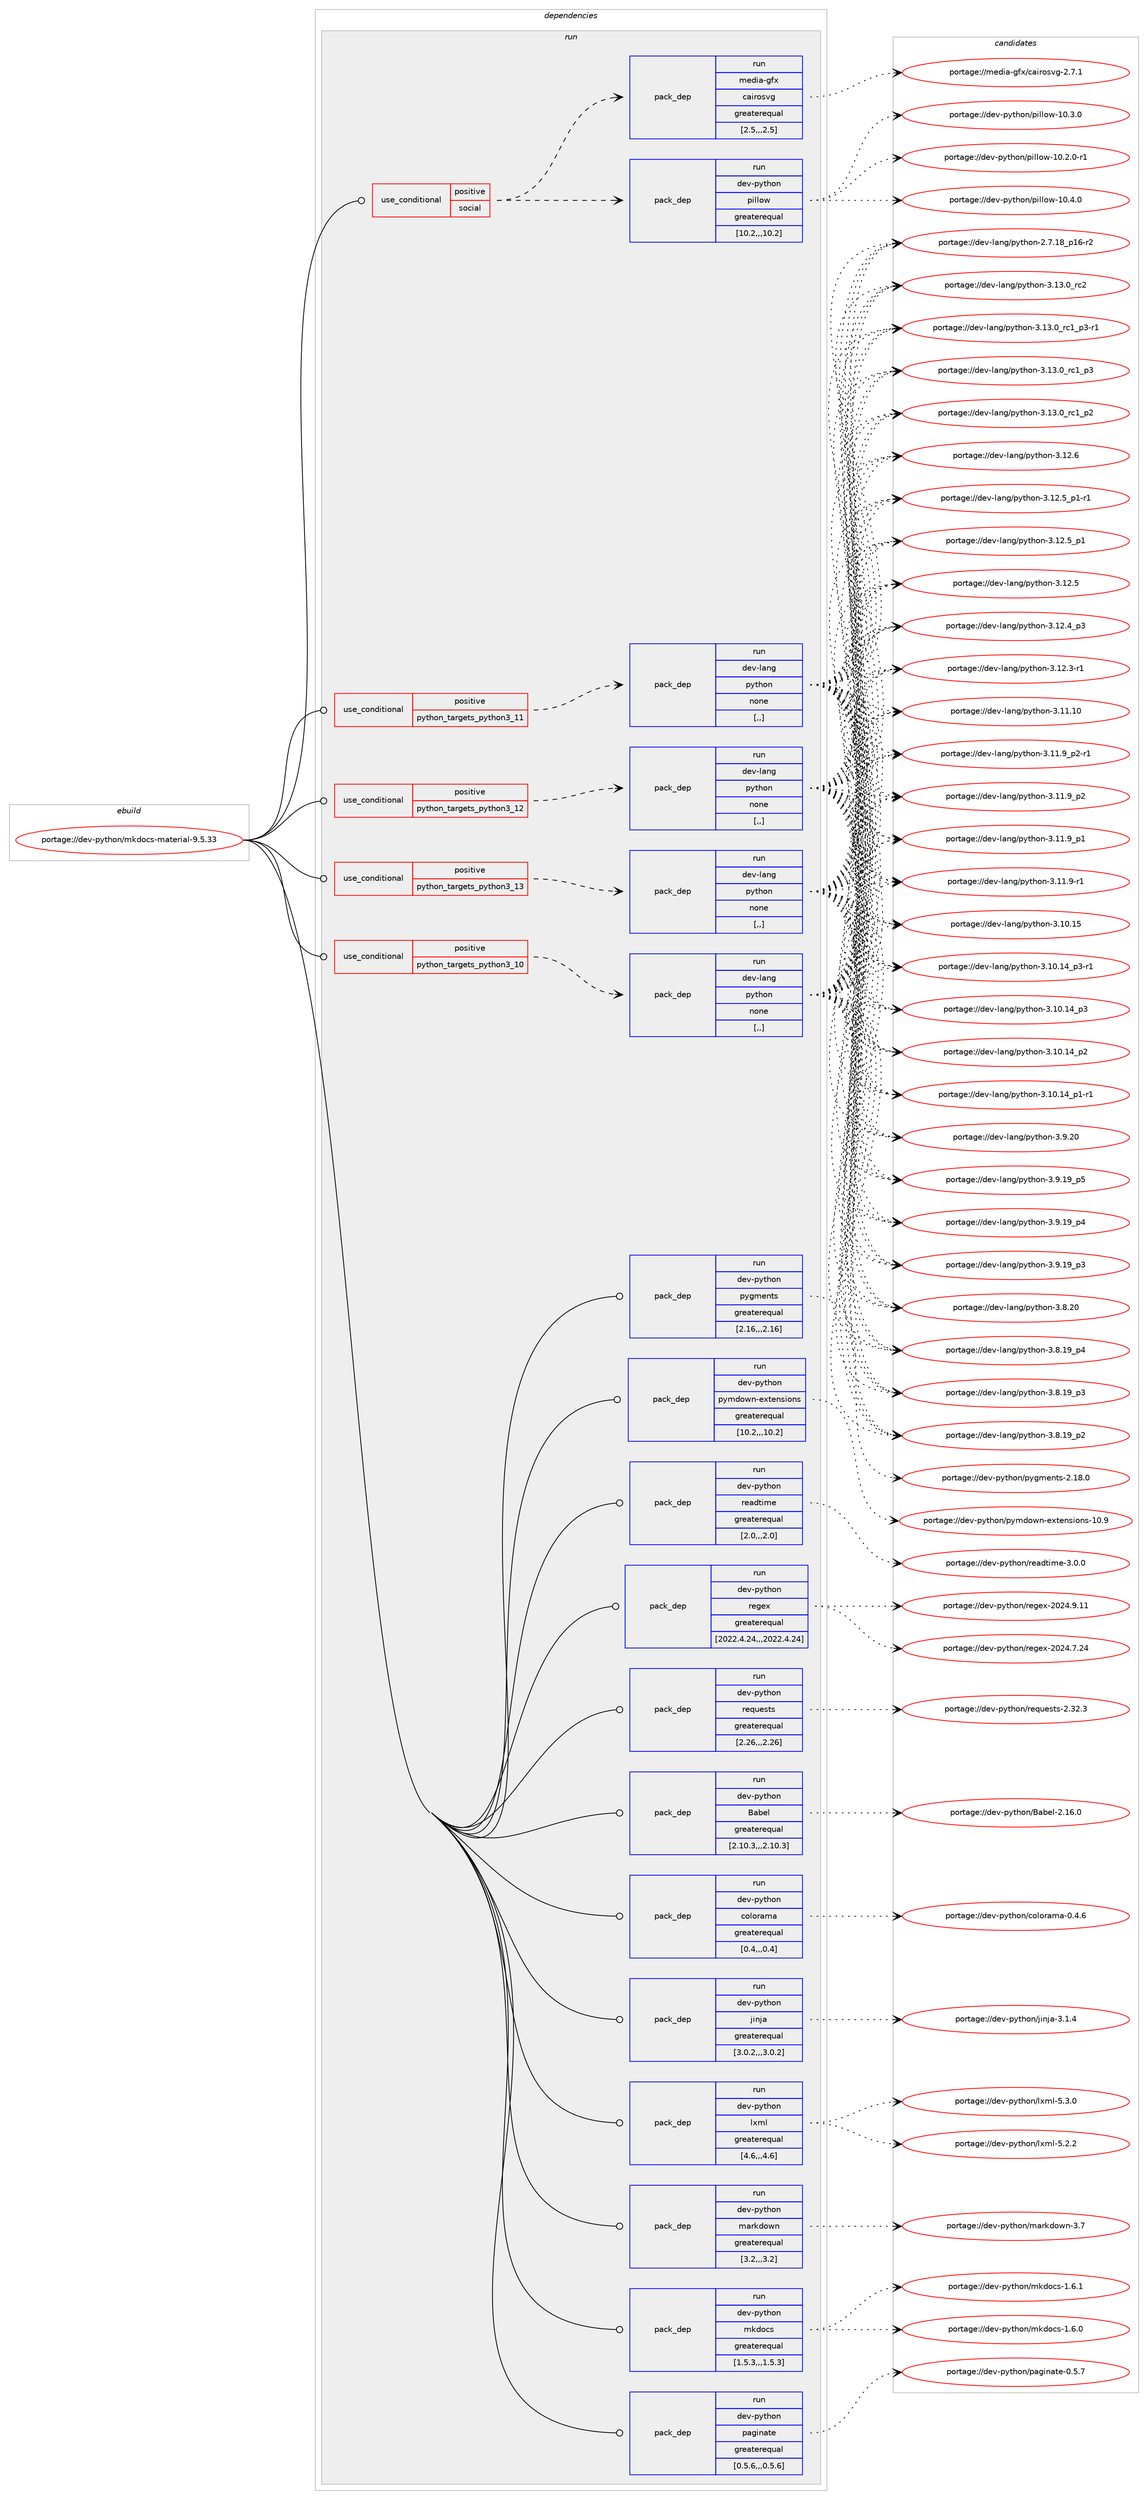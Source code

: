 digraph prolog {

# *************
# Graph options
# *************

newrank=true;
concentrate=true;
compound=true;
graph [rankdir=LR,fontname=Helvetica,fontsize=10,ranksep=1.5];#, ranksep=2.5, nodesep=0.2];
edge  [arrowhead=vee];
node  [fontname=Helvetica,fontsize=10];

# **********
# The ebuild
# **********

subgraph cluster_leftcol {
color=gray;
label=<<i>ebuild</i>>;
id [label="portage://dev-python/mkdocs-material-9.5.33", color=red, width=4, href="../dev-python/mkdocs-material-9.5.33.svg"];
}

# ****************
# The dependencies
# ****************

subgraph cluster_midcol {
color=gray;
label=<<i>dependencies</i>>;
subgraph cluster_compile {
fillcolor="#eeeeee";
style=filled;
label=<<i>compile</i>>;
}
subgraph cluster_compileandrun {
fillcolor="#eeeeee";
style=filled;
label=<<i>compile and run</i>>;
}
subgraph cluster_run {
fillcolor="#eeeeee";
style=filled;
label=<<i>run</i>>;
subgraph cond165281 {
dependency646010 [label=<<TABLE BORDER="0" CELLBORDER="1" CELLSPACING="0" CELLPADDING="4"><TR><TD ROWSPAN="3" CELLPADDING="10">use_conditional</TD></TR><TR><TD>positive</TD></TR><TR><TD>python_targets_python3_10</TD></TR></TABLE>>, shape=none, color=red];
subgraph pack475910 {
dependency646011 [label=<<TABLE BORDER="0" CELLBORDER="1" CELLSPACING="0" CELLPADDING="4" WIDTH="220"><TR><TD ROWSPAN="6" CELLPADDING="30">pack_dep</TD></TR><TR><TD WIDTH="110">run</TD></TR><TR><TD>dev-lang</TD></TR><TR><TD>python</TD></TR><TR><TD>none</TD></TR><TR><TD>[,,]</TD></TR></TABLE>>, shape=none, color=blue];
}
dependency646010:e -> dependency646011:w [weight=20,style="dashed",arrowhead="vee"];
}
id:e -> dependency646010:w [weight=20,style="solid",arrowhead="odot"];
subgraph cond165282 {
dependency646012 [label=<<TABLE BORDER="0" CELLBORDER="1" CELLSPACING="0" CELLPADDING="4"><TR><TD ROWSPAN="3" CELLPADDING="10">use_conditional</TD></TR><TR><TD>positive</TD></TR><TR><TD>python_targets_python3_11</TD></TR></TABLE>>, shape=none, color=red];
subgraph pack475911 {
dependency646013 [label=<<TABLE BORDER="0" CELLBORDER="1" CELLSPACING="0" CELLPADDING="4" WIDTH="220"><TR><TD ROWSPAN="6" CELLPADDING="30">pack_dep</TD></TR><TR><TD WIDTH="110">run</TD></TR><TR><TD>dev-lang</TD></TR><TR><TD>python</TD></TR><TR><TD>none</TD></TR><TR><TD>[,,]</TD></TR></TABLE>>, shape=none, color=blue];
}
dependency646012:e -> dependency646013:w [weight=20,style="dashed",arrowhead="vee"];
}
id:e -> dependency646012:w [weight=20,style="solid",arrowhead="odot"];
subgraph cond165283 {
dependency646014 [label=<<TABLE BORDER="0" CELLBORDER="1" CELLSPACING="0" CELLPADDING="4"><TR><TD ROWSPAN="3" CELLPADDING="10">use_conditional</TD></TR><TR><TD>positive</TD></TR><TR><TD>python_targets_python3_12</TD></TR></TABLE>>, shape=none, color=red];
subgraph pack475912 {
dependency646015 [label=<<TABLE BORDER="0" CELLBORDER="1" CELLSPACING="0" CELLPADDING="4" WIDTH="220"><TR><TD ROWSPAN="6" CELLPADDING="30">pack_dep</TD></TR><TR><TD WIDTH="110">run</TD></TR><TR><TD>dev-lang</TD></TR><TR><TD>python</TD></TR><TR><TD>none</TD></TR><TR><TD>[,,]</TD></TR></TABLE>>, shape=none, color=blue];
}
dependency646014:e -> dependency646015:w [weight=20,style="dashed",arrowhead="vee"];
}
id:e -> dependency646014:w [weight=20,style="solid",arrowhead="odot"];
subgraph cond165284 {
dependency646016 [label=<<TABLE BORDER="0" CELLBORDER="1" CELLSPACING="0" CELLPADDING="4"><TR><TD ROWSPAN="3" CELLPADDING="10">use_conditional</TD></TR><TR><TD>positive</TD></TR><TR><TD>python_targets_python3_13</TD></TR></TABLE>>, shape=none, color=red];
subgraph pack475913 {
dependency646017 [label=<<TABLE BORDER="0" CELLBORDER="1" CELLSPACING="0" CELLPADDING="4" WIDTH="220"><TR><TD ROWSPAN="6" CELLPADDING="30">pack_dep</TD></TR><TR><TD WIDTH="110">run</TD></TR><TR><TD>dev-lang</TD></TR><TR><TD>python</TD></TR><TR><TD>none</TD></TR><TR><TD>[,,]</TD></TR></TABLE>>, shape=none, color=blue];
}
dependency646016:e -> dependency646017:w [weight=20,style="dashed",arrowhead="vee"];
}
id:e -> dependency646016:w [weight=20,style="solid",arrowhead="odot"];
subgraph cond165285 {
dependency646018 [label=<<TABLE BORDER="0" CELLBORDER="1" CELLSPACING="0" CELLPADDING="4"><TR><TD ROWSPAN="3" CELLPADDING="10">use_conditional</TD></TR><TR><TD>positive</TD></TR><TR><TD>social</TD></TR></TABLE>>, shape=none, color=red];
subgraph pack475914 {
dependency646019 [label=<<TABLE BORDER="0" CELLBORDER="1" CELLSPACING="0" CELLPADDING="4" WIDTH="220"><TR><TD ROWSPAN="6" CELLPADDING="30">pack_dep</TD></TR><TR><TD WIDTH="110">run</TD></TR><TR><TD>dev-python</TD></TR><TR><TD>pillow</TD></TR><TR><TD>greaterequal</TD></TR><TR><TD>[10.2,,,10.2]</TD></TR></TABLE>>, shape=none, color=blue];
}
dependency646018:e -> dependency646019:w [weight=20,style="dashed",arrowhead="vee"];
subgraph pack475915 {
dependency646020 [label=<<TABLE BORDER="0" CELLBORDER="1" CELLSPACING="0" CELLPADDING="4" WIDTH="220"><TR><TD ROWSPAN="6" CELLPADDING="30">pack_dep</TD></TR><TR><TD WIDTH="110">run</TD></TR><TR><TD>media-gfx</TD></TR><TR><TD>cairosvg</TD></TR><TR><TD>greaterequal</TD></TR><TR><TD>[2.5,,,2.5]</TD></TR></TABLE>>, shape=none, color=blue];
}
dependency646018:e -> dependency646020:w [weight=20,style="dashed",arrowhead="vee"];
}
id:e -> dependency646018:w [weight=20,style="solid",arrowhead="odot"];
subgraph pack475916 {
dependency646021 [label=<<TABLE BORDER="0" CELLBORDER="1" CELLSPACING="0" CELLPADDING="4" WIDTH="220"><TR><TD ROWSPAN="6" CELLPADDING="30">pack_dep</TD></TR><TR><TD WIDTH="110">run</TD></TR><TR><TD>dev-python</TD></TR><TR><TD>Babel</TD></TR><TR><TD>greaterequal</TD></TR><TR><TD>[2.10.3,,,2.10.3]</TD></TR></TABLE>>, shape=none, color=blue];
}
id:e -> dependency646021:w [weight=20,style="solid",arrowhead="odot"];
subgraph pack475917 {
dependency646022 [label=<<TABLE BORDER="0" CELLBORDER="1" CELLSPACING="0" CELLPADDING="4" WIDTH="220"><TR><TD ROWSPAN="6" CELLPADDING="30">pack_dep</TD></TR><TR><TD WIDTH="110">run</TD></TR><TR><TD>dev-python</TD></TR><TR><TD>colorama</TD></TR><TR><TD>greaterequal</TD></TR><TR><TD>[0.4,,,0.4]</TD></TR></TABLE>>, shape=none, color=blue];
}
id:e -> dependency646022:w [weight=20,style="solid",arrowhead="odot"];
subgraph pack475918 {
dependency646023 [label=<<TABLE BORDER="0" CELLBORDER="1" CELLSPACING="0" CELLPADDING="4" WIDTH="220"><TR><TD ROWSPAN="6" CELLPADDING="30">pack_dep</TD></TR><TR><TD WIDTH="110">run</TD></TR><TR><TD>dev-python</TD></TR><TR><TD>jinja</TD></TR><TR><TD>greaterequal</TD></TR><TR><TD>[3.0.2,,,3.0.2]</TD></TR></TABLE>>, shape=none, color=blue];
}
id:e -> dependency646023:w [weight=20,style="solid",arrowhead="odot"];
subgraph pack475919 {
dependency646024 [label=<<TABLE BORDER="0" CELLBORDER="1" CELLSPACING="0" CELLPADDING="4" WIDTH="220"><TR><TD ROWSPAN="6" CELLPADDING="30">pack_dep</TD></TR><TR><TD WIDTH="110">run</TD></TR><TR><TD>dev-python</TD></TR><TR><TD>lxml</TD></TR><TR><TD>greaterequal</TD></TR><TR><TD>[4.6,,,4.6]</TD></TR></TABLE>>, shape=none, color=blue];
}
id:e -> dependency646024:w [weight=20,style="solid",arrowhead="odot"];
subgraph pack475920 {
dependency646025 [label=<<TABLE BORDER="0" CELLBORDER="1" CELLSPACING="0" CELLPADDING="4" WIDTH="220"><TR><TD ROWSPAN="6" CELLPADDING="30">pack_dep</TD></TR><TR><TD WIDTH="110">run</TD></TR><TR><TD>dev-python</TD></TR><TR><TD>markdown</TD></TR><TR><TD>greaterequal</TD></TR><TR><TD>[3.2,,,3.2]</TD></TR></TABLE>>, shape=none, color=blue];
}
id:e -> dependency646025:w [weight=20,style="solid",arrowhead="odot"];
subgraph pack475921 {
dependency646026 [label=<<TABLE BORDER="0" CELLBORDER="1" CELLSPACING="0" CELLPADDING="4" WIDTH="220"><TR><TD ROWSPAN="6" CELLPADDING="30">pack_dep</TD></TR><TR><TD WIDTH="110">run</TD></TR><TR><TD>dev-python</TD></TR><TR><TD>mkdocs</TD></TR><TR><TD>greaterequal</TD></TR><TR><TD>[1.5.3,,,1.5.3]</TD></TR></TABLE>>, shape=none, color=blue];
}
id:e -> dependency646026:w [weight=20,style="solid",arrowhead="odot"];
subgraph pack475922 {
dependency646027 [label=<<TABLE BORDER="0" CELLBORDER="1" CELLSPACING="0" CELLPADDING="4" WIDTH="220"><TR><TD ROWSPAN="6" CELLPADDING="30">pack_dep</TD></TR><TR><TD WIDTH="110">run</TD></TR><TR><TD>dev-python</TD></TR><TR><TD>paginate</TD></TR><TR><TD>greaterequal</TD></TR><TR><TD>[0.5.6,,,0.5.6]</TD></TR></TABLE>>, shape=none, color=blue];
}
id:e -> dependency646027:w [weight=20,style="solid",arrowhead="odot"];
subgraph pack475923 {
dependency646028 [label=<<TABLE BORDER="0" CELLBORDER="1" CELLSPACING="0" CELLPADDING="4" WIDTH="220"><TR><TD ROWSPAN="6" CELLPADDING="30">pack_dep</TD></TR><TR><TD WIDTH="110">run</TD></TR><TR><TD>dev-python</TD></TR><TR><TD>pygments</TD></TR><TR><TD>greaterequal</TD></TR><TR><TD>[2.16,,,2.16]</TD></TR></TABLE>>, shape=none, color=blue];
}
id:e -> dependency646028:w [weight=20,style="solid",arrowhead="odot"];
subgraph pack475924 {
dependency646029 [label=<<TABLE BORDER="0" CELLBORDER="1" CELLSPACING="0" CELLPADDING="4" WIDTH="220"><TR><TD ROWSPAN="6" CELLPADDING="30">pack_dep</TD></TR><TR><TD WIDTH="110">run</TD></TR><TR><TD>dev-python</TD></TR><TR><TD>pymdown-extensions</TD></TR><TR><TD>greaterequal</TD></TR><TR><TD>[10.2,,,10.2]</TD></TR></TABLE>>, shape=none, color=blue];
}
id:e -> dependency646029:w [weight=20,style="solid",arrowhead="odot"];
subgraph pack475925 {
dependency646030 [label=<<TABLE BORDER="0" CELLBORDER="1" CELLSPACING="0" CELLPADDING="4" WIDTH="220"><TR><TD ROWSPAN="6" CELLPADDING="30">pack_dep</TD></TR><TR><TD WIDTH="110">run</TD></TR><TR><TD>dev-python</TD></TR><TR><TD>readtime</TD></TR><TR><TD>greaterequal</TD></TR><TR><TD>[2.0,,,2.0]</TD></TR></TABLE>>, shape=none, color=blue];
}
id:e -> dependency646030:w [weight=20,style="solid",arrowhead="odot"];
subgraph pack475926 {
dependency646031 [label=<<TABLE BORDER="0" CELLBORDER="1" CELLSPACING="0" CELLPADDING="4" WIDTH="220"><TR><TD ROWSPAN="6" CELLPADDING="30">pack_dep</TD></TR><TR><TD WIDTH="110">run</TD></TR><TR><TD>dev-python</TD></TR><TR><TD>regex</TD></TR><TR><TD>greaterequal</TD></TR><TR><TD>[2022.4.24,,,2022.4.24]</TD></TR></TABLE>>, shape=none, color=blue];
}
id:e -> dependency646031:w [weight=20,style="solid",arrowhead="odot"];
subgraph pack475927 {
dependency646032 [label=<<TABLE BORDER="0" CELLBORDER="1" CELLSPACING="0" CELLPADDING="4" WIDTH="220"><TR><TD ROWSPAN="6" CELLPADDING="30">pack_dep</TD></TR><TR><TD WIDTH="110">run</TD></TR><TR><TD>dev-python</TD></TR><TR><TD>requests</TD></TR><TR><TD>greaterequal</TD></TR><TR><TD>[2.26,,,2.26]</TD></TR></TABLE>>, shape=none, color=blue];
}
id:e -> dependency646032:w [weight=20,style="solid",arrowhead="odot"];
}
}

# **************
# The candidates
# **************

subgraph cluster_choices {
rank=same;
color=gray;
label=<<i>candidates</i>>;

subgraph choice475910 {
color=black;
nodesep=1;
choice10010111845108971101034711212111610411111045514649514648951149950 [label="portage://dev-lang/python-3.13.0_rc2", color=red, width=4,href="../dev-lang/python-3.13.0_rc2.svg"];
choice1001011184510897110103471121211161041111104551464951464895114994995112514511449 [label="portage://dev-lang/python-3.13.0_rc1_p3-r1", color=red, width=4,href="../dev-lang/python-3.13.0_rc1_p3-r1.svg"];
choice100101118451089711010347112121116104111110455146495146489511499499511251 [label="portage://dev-lang/python-3.13.0_rc1_p3", color=red, width=4,href="../dev-lang/python-3.13.0_rc1_p3.svg"];
choice100101118451089711010347112121116104111110455146495146489511499499511250 [label="portage://dev-lang/python-3.13.0_rc1_p2", color=red, width=4,href="../dev-lang/python-3.13.0_rc1_p2.svg"];
choice10010111845108971101034711212111610411111045514649504654 [label="portage://dev-lang/python-3.12.6", color=red, width=4,href="../dev-lang/python-3.12.6.svg"];
choice1001011184510897110103471121211161041111104551464950465395112494511449 [label="portage://dev-lang/python-3.12.5_p1-r1", color=red, width=4,href="../dev-lang/python-3.12.5_p1-r1.svg"];
choice100101118451089711010347112121116104111110455146495046539511249 [label="portage://dev-lang/python-3.12.5_p1", color=red, width=4,href="../dev-lang/python-3.12.5_p1.svg"];
choice10010111845108971101034711212111610411111045514649504653 [label="portage://dev-lang/python-3.12.5", color=red, width=4,href="../dev-lang/python-3.12.5.svg"];
choice100101118451089711010347112121116104111110455146495046529511251 [label="portage://dev-lang/python-3.12.4_p3", color=red, width=4,href="../dev-lang/python-3.12.4_p3.svg"];
choice100101118451089711010347112121116104111110455146495046514511449 [label="portage://dev-lang/python-3.12.3-r1", color=red, width=4,href="../dev-lang/python-3.12.3-r1.svg"];
choice1001011184510897110103471121211161041111104551464949464948 [label="portage://dev-lang/python-3.11.10", color=red, width=4,href="../dev-lang/python-3.11.10.svg"];
choice1001011184510897110103471121211161041111104551464949465795112504511449 [label="portage://dev-lang/python-3.11.9_p2-r1", color=red, width=4,href="../dev-lang/python-3.11.9_p2-r1.svg"];
choice100101118451089711010347112121116104111110455146494946579511250 [label="portage://dev-lang/python-3.11.9_p2", color=red, width=4,href="../dev-lang/python-3.11.9_p2.svg"];
choice100101118451089711010347112121116104111110455146494946579511249 [label="portage://dev-lang/python-3.11.9_p1", color=red, width=4,href="../dev-lang/python-3.11.9_p1.svg"];
choice100101118451089711010347112121116104111110455146494946574511449 [label="portage://dev-lang/python-3.11.9-r1", color=red, width=4,href="../dev-lang/python-3.11.9-r1.svg"];
choice1001011184510897110103471121211161041111104551464948464953 [label="portage://dev-lang/python-3.10.15", color=red, width=4,href="../dev-lang/python-3.10.15.svg"];
choice100101118451089711010347112121116104111110455146494846495295112514511449 [label="portage://dev-lang/python-3.10.14_p3-r1", color=red, width=4,href="../dev-lang/python-3.10.14_p3-r1.svg"];
choice10010111845108971101034711212111610411111045514649484649529511251 [label="portage://dev-lang/python-3.10.14_p3", color=red, width=4,href="../dev-lang/python-3.10.14_p3.svg"];
choice10010111845108971101034711212111610411111045514649484649529511250 [label="portage://dev-lang/python-3.10.14_p2", color=red, width=4,href="../dev-lang/python-3.10.14_p2.svg"];
choice100101118451089711010347112121116104111110455146494846495295112494511449 [label="portage://dev-lang/python-3.10.14_p1-r1", color=red, width=4,href="../dev-lang/python-3.10.14_p1-r1.svg"];
choice10010111845108971101034711212111610411111045514657465048 [label="portage://dev-lang/python-3.9.20", color=red, width=4,href="../dev-lang/python-3.9.20.svg"];
choice100101118451089711010347112121116104111110455146574649579511253 [label="portage://dev-lang/python-3.9.19_p5", color=red, width=4,href="../dev-lang/python-3.9.19_p5.svg"];
choice100101118451089711010347112121116104111110455146574649579511252 [label="portage://dev-lang/python-3.9.19_p4", color=red, width=4,href="../dev-lang/python-3.9.19_p4.svg"];
choice100101118451089711010347112121116104111110455146574649579511251 [label="portage://dev-lang/python-3.9.19_p3", color=red, width=4,href="../dev-lang/python-3.9.19_p3.svg"];
choice10010111845108971101034711212111610411111045514656465048 [label="portage://dev-lang/python-3.8.20", color=red, width=4,href="../dev-lang/python-3.8.20.svg"];
choice100101118451089711010347112121116104111110455146564649579511252 [label="portage://dev-lang/python-3.8.19_p4", color=red, width=4,href="../dev-lang/python-3.8.19_p4.svg"];
choice100101118451089711010347112121116104111110455146564649579511251 [label="portage://dev-lang/python-3.8.19_p3", color=red, width=4,href="../dev-lang/python-3.8.19_p3.svg"];
choice100101118451089711010347112121116104111110455146564649579511250 [label="portage://dev-lang/python-3.8.19_p2", color=red, width=4,href="../dev-lang/python-3.8.19_p2.svg"];
choice100101118451089711010347112121116104111110455046554649569511249544511450 [label="portage://dev-lang/python-2.7.18_p16-r2", color=red, width=4,href="../dev-lang/python-2.7.18_p16-r2.svg"];
dependency646011:e -> choice10010111845108971101034711212111610411111045514649514648951149950:w [style=dotted,weight="100"];
dependency646011:e -> choice1001011184510897110103471121211161041111104551464951464895114994995112514511449:w [style=dotted,weight="100"];
dependency646011:e -> choice100101118451089711010347112121116104111110455146495146489511499499511251:w [style=dotted,weight="100"];
dependency646011:e -> choice100101118451089711010347112121116104111110455146495146489511499499511250:w [style=dotted,weight="100"];
dependency646011:e -> choice10010111845108971101034711212111610411111045514649504654:w [style=dotted,weight="100"];
dependency646011:e -> choice1001011184510897110103471121211161041111104551464950465395112494511449:w [style=dotted,weight="100"];
dependency646011:e -> choice100101118451089711010347112121116104111110455146495046539511249:w [style=dotted,weight="100"];
dependency646011:e -> choice10010111845108971101034711212111610411111045514649504653:w [style=dotted,weight="100"];
dependency646011:e -> choice100101118451089711010347112121116104111110455146495046529511251:w [style=dotted,weight="100"];
dependency646011:e -> choice100101118451089711010347112121116104111110455146495046514511449:w [style=dotted,weight="100"];
dependency646011:e -> choice1001011184510897110103471121211161041111104551464949464948:w [style=dotted,weight="100"];
dependency646011:e -> choice1001011184510897110103471121211161041111104551464949465795112504511449:w [style=dotted,weight="100"];
dependency646011:e -> choice100101118451089711010347112121116104111110455146494946579511250:w [style=dotted,weight="100"];
dependency646011:e -> choice100101118451089711010347112121116104111110455146494946579511249:w [style=dotted,weight="100"];
dependency646011:e -> choice100101118451089711010347112121116104111110455146494946574511449:w [style=dotted,weight="100"];
dependency646011:e -> choice1001011184510897110103471121211161041111104551464948464953:w [style=dotted,weight="100"];
dependency646011:e -> choice100101118451089711010347112121116104111110455146494846495295112514511449:w [style=dotted,weight="100"];
dependency646011:e -> choice10010111845108971101034711212111610411111045514649484649529511251:w [style=dotted,weight="100"];
dependency646011:e -> choice10010111845108971101034711212111610411111045514649484649529511250:w [style=dotted,weight="100"];
dependency646011:e -> choice100101118451089711010347112121116104111110455146494846495295112494511449:w [style=dotted,weight="100"];
dependency646011:e -> choice10010111845108971101034711212111610411111045514657465048:w [style=dotted,weight="100"];
dependency646011:e -> choice100101118451089711010347112121116104111110455146574649579511253:w [style=dotted,weight="100"];
dependency646011:e -> choice100101118451089711010347112121116104111110455146574649579511252:w [style=dotted,weight="100"];
dependency646011:e -> choice100101118451089711010347112121116104111110455146574649579511251:w [style=dotted,weight="100"];
dependency646011:e -> choice10010111845108971101034711212111610411111045514656465048:w [style=dotted,weight="100"];
dependency646011:e -> choice100101118451089711010347112121116104111110455146564649579511252:w [style=dotted,weight="100"];
dependency646011:e -> choice100101118451089711010347112121116104111110455146564649579511251:w [style=dotted,weight="100"];
dependency646011:e -> choice100101118451089711010347112121116104111110455146564649579511250:w [style=dotted,weight="100"];
dependency646011:e -> choice100101118451089711010347112121116104111110455046554649569511249544511450:w [style=dotted,weight="100"];
}
subgraph choice475911 {
color=black;
nodesep=1;
choice10010111845108971101034711212111610411111045514649514648951149950 [label="portage://dev-lang/python-3.13.0_rc2", color=red, width=4,href="../dev-lang/python-3.13.0_rc2.svg"];
choice1001011184510897110103471121211161041111104551464951464895114994995112514511449 [label="portage://dev-lang/python-3.13.0_rc1_p3-r1", color=red, width=4,href="../dev-lang/python-3.13.0_rc1_p3-r1.svg"];
choice100101118451089711010347112121116104111110455146495146489511499499511251 [label="portage://dev-lang/python-3.13.0_rc1_p3", color=red, width=4,href="../dev-lang/python-3.13.0_rc1_p3.svg"];
choice100101118451089711010347112121116104111110455146495146489511499499511250 [label="portage://dev-lang/python-3.13.0_rc1_p2", color=red, width=4,href="../dev-lang/python-3.13.0_rc1_p2.svg"];
choice10010111845108971101034711212111610411111045514649504654 [label="portage://dev-lang/python-3.12.6", color=red, width=4,href="../dev-lang/python-3.12.6.svg"];
choice1001011184510897110103471121211161041111104551464950465395112494511449 [label="portage://dev-lang/python-3.12.5_p1-r1", color=red, width=4,href="../dev-lang/python-3.12.5_p1-r1.svg"];
choice100101118451089711010347112121116104111110455146495046539511249 [label="portage://dev-lang/python-3.12.5_p1", color=red, width=4,href="../dev-lang/python-3.12.5_p1.svg"];
choice10010111845108971101034711212111610411111045514649504653 [label="portage://dev-lang/python-3.12.5", color=red, width=4,href="../dev-lang/python-3.12.5.svg"];
choice100101118451089711010347112121116104111110455146495046529511251 [label="portage://dev-lang/python-3.12.4_p3", color=red, width=4,href="../dev-lang/python-3.12.4_p3.svg"];
choice100101118451089711010347112121116104111110455146495046514511449 [label="portage://dev-lang/python-3.12.3-r1", color=red, width=4,href="../dev-lang/python-3.12.3-r1.svg"];
choice1001011184510897110103471121211161041111104551464949464948 [label="portage://dev-lang/python-3.11.10", color=red, width=4,href="../dev-lang/python-3.11.10.svg"];
choice1001011184510897110103471121211161041111104551464949465795112504511449 [label="portage://dev-lang/python-3.11.9_p2-r1", color=red, width=4,href="../dev-lang/python-3.11.9_p2-r1.svg"];
choice100101118451089711010347112121116104111110455146494946579511250 [label="portage://dev-lang/python-3.11.9_p2", color=red, width=4,href="../dev-lang/python-3.11.9_p2.svg"];
choice100101118451089711010347112121116104111110455146494946579511249 [label="portage://dev-lang/python-3.11.9_p1", color=red, width=4,href="../dev-lang/python-3.11.9_p1.svg"];
choice100101118451089711010347112121116104111110455146494946574511449 [label="portage://dev-lang/python-3.11.9-r1", color=red, width=4,href="../dev-lang/python-3.11.9-r1.svg"];
choice1001011184510897110103471121211161041111104551464948464953 [label="portage://dev-lang/python-3.10.15", color=red, width=4,href="../dev-lang/python-3.10.15.svg"];
choice100101118451089711010347112121116104111110455146494846495295112514511449 [label="portage://dev-lang/python-3.10.14_p3-r1", color=red, width=4,href="../dev-lang/python-3.10.14_p3-r1.svg"];
choice10010111845108971101034711212111610411111045514649484649529511251 [label="portage://dev-lang/python-3.10.14_p3", color=red, width=4,href="../dev-lang/python-3.10.14_p3.svg"];
choice10010111845108971101034711212111610411111045514649484649529511250 [label="portage://dev-lang/python-3.10.14_p2", color=red, width=4,href="../dev-lang/python-3.10.14_p2.svg"];
choice100101118451089711010347112121116104111110455146494846495295112494511449 [label="portage://dev-lang/python-3.10.14_p1-r1", color=red, width=4,href="../dev-lang/python-3.10.14_p1-r1.svg"];
choice10010111845108971101034711212111610411111045514657465048 [label="portage://dev-lang/python-3.9.20", color=red, width=4,href="../dev-lang/python-3.9.20.svg"];
choice100101118451089711010347112121116104111110455146574649579511253 [label="portage://dev-lang/python-3.9.19_p5", color=red, width=4,href="../dev-lang/python-3.9.19_p5.svg"];
choice100101118451089711010347112121116104111110455146574649579511252 [label="portage://dev-lang/python-3.9.19_p4", color=red, width=4,href="../dev-lang/python-3.9.19_p4.svg"];
choice100101118451089711010347112121116104111110455146574649579511251 [label="portage://dev-lang/python-3.9.19_p3", color=red, width=4,href="../dev-lang/python-3.9.19_p3.svg"];
choice10010111845108971101034711212111610411111045514656465048 [label="portage://dev-lang/python-3.8.20", color=red, width=4,href="../dev-lang/python-3.8.20.svg"];
choice100101118451089711010347112121116104111110455146564649579511252 [label="portage://dev-lang/python-3.8.19_p4", color=red, width=4,href="../dev-lang/python-3.8.19_p4.svg"];
choice100101118451089711010347112121116104111110455146564649579511251 [label="portage://dev-lang/python-3.8.19_p3", color=red, width=4,href="../dev-lang/python-3.8.19_p3.svg"];
choice100101118451089711010347112121116104111110455146564649579511250 [label="portage://dev-lang/python-3.8.19_p2", color=red, width=4,href="../dev-lang/python-3.8.19_p2.svg"];
choice100101118451089711010347112121116104111110455046554649569511249544511450 [label="portage://dev-lang/python-2.7.18_p16-r2", color=red, width=4,href="../dev-lang/python-2.7.18_p16-r2.svg"];
dependency646013:e -> choice10010111845108971101034711212111610411111045514649514648951149950:w [style=dotted,weight="100"];
dependency646013:e -> choice1001011184510897110103471121211161041111104551464951464895114994995112514511449:w [style=dotted,weight="100"];
dependency646013:e -> choice100101118451089711010347112121116104111110455146495146489511499499511251:w [style=dotted,weight="100"];
dependency646013:e -> choice100101118451089711010347112121116104111110455146495146489511499499511250:w [style=dotted,weight="100"];
dependency646013:e -> choice10010111845108971101034711212111610411111045514649504654:w [style=dotted,weight="100"];
dependency646013:e -> choice1001011184510897110103471121211161041111104551464950465395112494511449:w [style=dotted,weight="100"];
dependency646013:e -> choice100101118451089711010347112121116104111110455146495046539511249:w [style=dotted,weight="100"];
dependency646013:e -> choice10010111845108971101034711212111610411111045514649504653:w [style=dotted,weight="100"];
dependency646013:e -> choice100101118451089711010347112121116104111110455146495046529511251:w [style=dotted,weight="100"];
dependency646013:e -> choice100101118451089711010347112121116104111110455146495046514511449:w [style=dotted,weight="100"];
dependency646013:e -> choice1001011184510897110103471121211161041111104551464949464948:w [style=dotted,weight="100"];
dependency646013:e -> choice1001011184510897110103471121211161041111104551464949465795112504511449:w [style=dotted,weight="100"];
dependency646013:e -> choice100101118451089711010347112121116104111110455146494946579511250:w [style=dotted,weight="100"];
dependency646013:e -> choice100101118451089711010347112121116104111110455146494946579511249:w [style=dotted,weight="100"];
dependency646013:e -> choice100101118451089711010347112121116104111110455146494946574511449:w [style=dotted,weight="100"];
dependency646013:e -> choice1001011184510897110103471121211161041111104551464948464953:w [style=dotted,weight="100"];
dependency646013:e -> choice100101118451089711010347112121116104111110455146494846495295112514511449:w [style=dotted,weight="100"];
dependency646013:e -> choice10010111845108971101034711212111610411111045514649484649529511251:w [style=dotted,weight="100"];
dependency646013:e -> choice10010111845108971101034711212111610411111045514649484649529511250:w [style=dotted,weight="100"];
dependency646013:e -> choice100101118451089711010347112121116104111110455146494846495295112494511449:w [style=dotted,weight="100"];
dependency646013:e -> choice10010111845108971101034711212111610411111045514657465048:w [style=dotted,weight="100"];
dependency646013:e -> choice100101118451089711010347112121116104111110455146574649579511253:w [style=dotted,weight="100"];
dependency646013:e -> choice100101118451089711010347112121116104111110455146574649579511252:w [style=dotted,weight="100"];
dependency646013:e -> choice100101118451089711010347112121116104111110455146574649579511251:w [style=dotted,weight="100"];
dependency646013:e -> choice10010111845108971101034711212111610411111045514656465048:w [style=dotted,weight="100"];
dependency646013:e -> choice100101118451089711010347112121116104111110455146564649579511252:w [style=dotted,weight="100"];
dependency646013:e -> choice100101118451089711010347112121116104111110455146564649579511251:w [style=dotted,weight="100"];
dependency646013:e -> choice100101118451089711010347112121116104111110455146564649579511250:w [style=dotted,weight="100"];
dependency646013:e -> choice100101118451089711010347112121116104111110455046554649569511249544511450:w [style=dotted,weight="100"];
}
subgraph choice475912 {
color=black;
nodesep=1;
choice10010111845108971101034711212111610411111045514649514648951149950 [label="portage://dev-lang/python-3.13.0_rc2", color=red, width=4,href="../dev-lang/python-3.13.0_rc2.svg"];
choice1001011184510897110103471121211161041111104551464951464895114994995112514511449 [label="portage://dev-lang/python-3.13.0_rc1_p3-r1", color=red, width=4,href="../dev-lang/python-3.13.0_rc1_p3-r1.svg"];
choice100101118451089711010347112121116104111110455146495146489511499499511251 [label="portage://dev-lang/python-3.13.0_rc1_p3", color=red, width=4,href="../dev-lang/python-3.13.0_rc1_p3.svg"];
choice100101118451089711010347112121116104111110455146495146489511499499511250 [label="portage://dev-lang/python-3.13.0_rc1_p2", color=red, width=4,href="../dev-lang/python-3.13.0_rc1_p2.svg"];
choice10010111845108971101034711212111610411111045514649504654 [label="portage://dev-lang/python-3.12.6", color=red, width=4,href="../dev-lang/python-3.12.6.svg"];
choice1001011184510897110103471121211161041111104551464950465395112494511449 [label="portage://dev-lang/python-3.12.5_p1-r1", color=red, width=4,href="../dev-lang/python-3.12.5_p1-r1.svg"];
choice100101118451089711010347112121116104111110455146495046539511249 [label="portage://dev-lang/python-3.12.5_p1", color=red, width=4,href="../dev-lang/python-3.12.5_p1.svg"];
choice10010111845108971101034711212111610411111045514649504653 [label="portage://dev-lang/python-3.12.5", color=red, width=4,href="../dev-lang/python-3.12.5.svg"];
choice100101118451089711010347112121116104111110455146495046529511251 [label="portage://dev-lang/python-3.12.4_p3", color=red, width=4,href="../dev-lang/python-3.12.4_p3.svg"];
choice100101118451089711010347112121116104111110455146495046514511449 [label="portage://dev-lang/python-3.12.3-r1", color=red, width=4,href="../dev-lang/python-3.12.3-r1.svg"];
choice1001011184510897110103471121211161041111104551464949464948 [label="portage://dev-lang/python-3.11.10", color=red, width=4,href="../dev-lang/python-3.11.10.svg"];
choice1001011184510897110103471121211161041111104551464949465795112504511449 [label="portage://dev-lang/python-3.11.9_p2-r1", color=red, width=4,href="../dev-lang/python-3.11.9_p2-r1.svg"];
choice100101118451089711010347112121116104111110455146494946579511250 [label="portage://dev-lang/python-3.11.9_p2", color=red, width=4,href="../dev-lang/python-3.11.9_p2.svg"];
choice100101118451089711010347112121116104111110455146494946579511249 [label="portage://dev-lang/python-3.11.9_p1", color=red, width=4,href="../dev-lang/python-3.11.9_p1.svg"];
choice100101118451089711010347112121116104111110455146494946574511449 [label="portage://dev-lang/python-3.11.9-r1", color=red, width=4,href="../dev-lang/python-3.11.9-r1.svg"];
choice1001011184510897110103471121211161041111104551464948464953 [label="portage://dev-lang/python-3.10.15", color=red, width=4,href="../dev-lang/python-3.10.15.svg"];
choice100101118451089711010347112121116104111110455146494846495295112514511449 [label="portage://dev-lang/python-3.10.14_p3-r1", color=red, width=4,href="../dev-lang/python-3.10.14_p3-r1.svg"];
choice10010111845108971101034711212111610411111045514649484649529511251 [label="portage://dev-lang/python-3.10.14_p3", color=red, width=4,href="../dev-lang/python-3.10.14_p3.svg"];
choice10010111845108971101034711212111610411111045514649484649529511250 [label="portage://dev-lang/python-3.10.14_p2", color=red, width=4,href="../dev-lang/python-3.10.14_p2.svg"];
choice100101118451089711010347112121116104111110455146494846495295112494511449 [label="portage://dev-lang/python-3.10.14_p1-r1", color=red, width=4,href="../dev-lang/python-3.10.14_p1-r1.svg"];
choice10010111845108971101034711212111610411111045514657465048 [label="portage://dev-lang/python-3.9.20", color=red, width=4,href="../dev-lang/python-3.9.20.svg"];
choice100101118451089711010347112121116104111110455146574649579511253 [label="portage://dev-lang/python-3.9.19_p5", color=red, width=4,href="../dev-lang/python-3.9.19_p5.svg"];
choice100101118451089711010347112121116104111110455146574649579511252 [label="portage://dev-lang/python-3.9.19_p4", color=red, width=4,href="../dev-lang/python-3.9.19_p4.svg"];
choice100101118451089711010347112121116104111110455146574649579511251 [label="portage://dev-lang/python-3.9.19_p3", color=red, width=4,href="../dev-lang/python-3.9.19_p3.svg"];
choice10010111845108971101034711212111610411111045514656465048 [label="portage://dev-lang/python-3.8.20", color=red, width=4,href="../dev-lang/python-3.8.20.svg"];
choice100101118451089711010347112121116104111110455146564649579511252 [label="portage://dev-lang/python-3.8.19_p4", color=red, width=4,href="../dev-lang/python-3.8.19_p4.svg"];
choice100101118451089711010347112121116104111110455146564649579511251 [label="portage://dev-lang/python-3.8.19_p3", color=red, width=4,href="../dev-lang/python-3.8.19_p3.svg"];
choice100101118451089711010347112121116104111110455146564649579511250 [label="portage://dev-lang/python-3.8.19_p2", color=red, width=4,href="../dev-lang/python-3.8.19_p2.svg"];
choice100101118451089711010347112121116104111110455046554649569511249544511450 [label="portage://dev-lang/python-2.7.18_p16-r2", color=red, width=4,href="../dev-lang/python-2.7.18_p16-r2.svg"];
dependency646015:e -> choice10010111845108971101034711212111610411111045514649514648951149950:w [style=dotted,weight="100"];
dependency646015:e -> choice1001011184510897110103471121211161041111104551464951464895114994995112514511449:w [style=dotted,weight="100"];
dependency646015:e -> choice100101118451089711010347112121116104111110455146495146489511499499511251:w [style=dotted,weight="100"];
dependency646015:e -> choice100101118451089711010347112121116104111110455146495146489511499499511250:w [style=dotted,weight="100"];
dependency646015:e -> choice10010111845108971101034711212111610411111045514649504654:w [style=dotted,weight="100"];
dependency646015:e -> choice1001011184510897110103471121211161041111104551464950465395112494511449:w [style=dotted,weight="100"];
dependency646015:e -> choice100101118451089711010347112121116104111110455146495046539511249:w [style=dotted,weight="100"];
dependency646015:e -> choice10010111845108971101034711212111610411111045514649504653:w [style=dotted,weight="100"];
dependency646015:e -> choice100101118451089711010347112121116104111110455146495046529511251:w [style=dotted,weight="100"];
dependency646015:e -> choice100101118451089711010347112121116104111110455146495046514511449:w [style=dotted,weight="100"];
dependency646015:e -> choice1001011184510897110103471121211161041111104551464949464948:w [style=dotted,weight="100"];
dependency646015:e -> choice1001011184510897110103471121211161041111104551464949465795112504511449:w [style=dotted,weight="100"];
dependency646015:e -> choice100101118451089711010347112121116104111110455146494946579511250:w [style=dotted,weight="100"];
dependency646015:e -> choice100101118451089711010347112121116104111110455146494946579511249:w [style=dotted,weight="100"];
dependency646015:e -> choice100101118451089711010347112121116104111110455146494946574511449:w [style=dotted,weight="100"];
dependency646015:e -> choice1001011184510897110103471121211161041111104551464948464953:w [style=dotted,weight="100"];
dependency646015:e -> choice100101118451089711010347112121116104111110455146494846495295112514511449:w [style=dotted,weight="100"];
dependency646015:e -> choice10010111845108971101034711212111610411111045514649484649529511251:w [style=dotted,weight="100"];
dependency646015:e -> choice10010111845108971101034711212111610411111045514649484649529511250:w [style=dotted,weight="100"];
dependency646015:e -> choice100101118451089711010347112121116104111110455146494846495295112494511449:w [style=dotted,weight="100"];
dependency646015:e -> choice10010111845108971101034711212111610411111045514657465048:w [style=dotted,weight="100"];
dependency646015:e -> choice100101118451089711010347112121116104111110455146574649579511253:w [style=dotted,weight="100"];
dependency646015:e -> choice100101118451089711010347112121116104111110455146574649579511252:w [style=dotted,weight="100"];
dependency646015:e -> choice100101118451089711010347112121116104111110455146574649579511251:w [style=dotted,weight="100"];
dependency646015:e -> choice10010111845108971101034711212111610411111045514656465048:w [style=dotted,weight="100"];
dependency646015:e -> choice100101118451089711010347112121116104111110455146564649579511252:w [style=dotted,weight="100"];
dependency646015:e -> choice100101118451089711010347112121116104111110455146564649579511251:w [style=dotted,weight="100"];
dependency646015:e -> choice100101118451089711010347112121116104111110455146564649579511250:w [style=dotted,weight="100"];
dependency646015:e -> choice100101118451089711010347112121116104111110455046554649569511249544511450:w [style=dotted,weight="100"];
}
subgraph choice475913 {
color=black;
nodesep=1;
choice10010111845108971101034711212111610411111045514649514648951149950 [label="portage://dev-lang/python-3.13.0_rc2", color=red, width=4,href="../dev-lang/python-3.13.0_rc2.svg"];
choice1001011184510897110103471121211161041111104551464951464895114994995112514511449 [label="portage://dev-lang/python-3.13.0_rc1_p3-r1", color=red, width=4,href="../dev-lang/python-3.13.0_rc1_p3-r1.svg"];
choice100101118451089711010347112121116104111110455146495146489511499499511251 [label="portage://dev-lang/python-3.13.0_rc1_p3", color=red, width=4,href="../dev-lang/python-3.13.0_rc1_p3.svg"];
choice100101118451089711010347112121116104111110455146495146489511499499511250 [label="portage://dev-lang/python-3.13.0_rc1_p2", color=red, width=4,href="../dev-lang/python-3.13.0_rc1_p2.svg"];
choice10010111845108971101034711212111610411111045514649504654 [label="portage://dev-lang/python-3.12.6", color=red, width=4,href="../dev-lang/python-3.12.6.svg"];
choice1001011184510897110103471121211161041111104551464950465395112494511449 [label="portage://dev-lang/python-3.12.5_p1-r1", color=red, width=4,href="../dev-lang/python-3.12.5_p1-r1.svg"];
choice100101118451089711010347112121116104111110455146495046539511249 [label="portage://dev-lang/python-3.12.5_p1", color=red, width=4,href="../dev-lang/python-3.12.5_p1.svg"];
choice10010111845108971101034711212111610411111045514649504653 [label="portage://dev-lang/python-3.12.5", color=red, width=4,href="../dev-lang/python-3.12.5.svg"];
choice100101118451089711010347112121116104111110455146495046529511251 [label="portage://dev-lang/python-3.12.4_p3", color=red, width=4,href="../dev-lang/python-3.12.4_p3.svg"];
choice100101118451089711010347112121116104111110455146495046514511449 [label="portage://dev-lang/python-3.12.3-r1", color=red, width=4,href="../dev-lang/python-3.12.3-r1.svg"];
choice1001011184510897110103471121211161041111104551464949464948 [label="portage://dev-lang/python-3.11.10", color=red, width=4,href="../dev-lang/python-3.11.10.svg"];
choice1001011184510897110103471121211161041111104551464949465795112504511449 [label="portage://dev-lang/python-3.11.9_p2-r1", color=red, width=4,href="../dev-lang/python-3.11.9_p2-r1.svg"];
choice100101118451089711010347112121116104111110455146494946579511250 [label="portage://dev-lang/python-3.11.9_p2", color=red, width=4,href="../dev-lang/python-3.11.9_p2.svg"];
choice100101118451089711010347112121116104111110455146494946579511249 [label="portage://dev-lang/python-3.11.9_p1", color=red, width=4,href="../dev-lang/python-3.11.9_p1.svg"];
choice100101118451089711010347112121116104111110455146494946574511449 [label="portage://dev-lang/python-3.11.9-r1", color=red, width=4,href="../dev-lang/python-3.11.9-r1.svg"];
choice1001011184510897110103471121211161041111104551464948464953 [label="portage://dev-lang/python-3.10.15", color=red, width=4,href="../dev-lang/python-3.10.15.svg"];
choice100101118451089711010347112121116104111110455146494846495295112514511449 [label="portage://dev-lang/python-3.10.14_p3-r1", color=red, width=4,href="../dev-lang/python-3.10.14_p3-r1.svg"];
choice10010111845108971101034711212111610411111045514649484649529511251 [label="portage://dev-lang/python-3.10.14_p3", color=red, width=4,href="../dev-lang/python-3.10.14_p3.svg"];
choice10010111845108971101034711212111610411111045514649484649529511250 [label="portage://dev-lang/python-3.10.14_p2", color=red, width=4,href="../dev-lang/python-3.10.14_p2.svg"];
choice100101118451089711010347112121116104111110455146494846495295112494511449 [label="portage://dev-lang/python-3.10.14_p1-r1", color=red, width=4,href="../dev-lang/python-3.10.14_p1-r1.svg"];
choice10010111845108971101034711212111610411111045514657465048 [label="portage://dev-lang/python-3.9.20", color=red, width=4,href="../dev-lang/python-3.9.20.svg"];
choice100101118451089711010347112121116104111110455146574649579511253 [label="portage://dev-lang/python-3.9.19_p5", color=red, width=4,href="../dev-lang/python-3.9.19_p5.svg"];
choice100101118451089711010347112121116104111110455146574649579511252 [label="portage://dev-lang/python-3.9.19_p4", color=red, width=4,href="../dev-lang/python-3.9.19_p4.svg"];
choice100101118451089711010347112121116104111110455146574649579511251 [label="portage://dev-lang/python-3.9.19_p3", color=red, width=4,href="../dev-lang/python-3.9.19_p3.svg"];
choice10010111845108971101034711212111610411111045514656465048 [label="portage://dev-lang/python-3.8.20", color=red, width=4,href="../dev-lang/python-3.8.20.svg"];
choice100101118451089711010347112121116104111110455146564649579511252 [label="portage://dev-lang/python-3.8.19_p4", color=red, width=4,href="../dev-lang/python-3.8.19_p4.svg"];
choice100101118451089711010347112121116104111110455146564649579511251 [label="portage://dev-lang/python-3.8.19_p3", color=red, width=4,href="../dev-lang/python-3.8.19_p3.svg"];
choice100101118451089711010347112121116104111110455146564649579511250 [label="portage://dev-lang/python-3.8.19_p2", color=red, width=4,href="../dev-lang/python-3.8.19_p2.svg"];
choice100101118451089711010347112121116104111110455046554649569511249544511450 [label="portage://dev-lang/python-2.7.18_p16-r2", color=red, width=4,href="../dev-lang/python-2.7.18_p16-r2.svg"];
dependency646017:e -> choice10010111845108971101034711212111610411111045514649514648951149950:w [style=dotted,weight="100"];
dependency646017:e -> choice1001011184510897110103471121211161041111104551464951464895114994995112514511449:w [style=dotted,weight="100"];
dependency646017:e -> choice100101118451089711010347112121116104111110455146495146489511499499511251:w [style=dotted,weight="100"];
dependency646017:e -> choice100101118451089711010347112121116104111110455146495146489511499499511250:w [style=dotted,weight="100"];
dependency646017:e -> choice10010111845108971101034711212111610411111045514649504654:w [style=dotted,weight="100"];
dependency646017:e -> choice1001011184510897110103471121211161041111104551464950465395112494511449:w [style=dotted,weight="100"];
dependency646017:e -> choice100101118451089711010347112121116104111110455146495046539511249:w [style=dotted,weight="100"];
dependency646017:e -> choice10010111845108971101034711212111610411111045514649504653:w [style=dotted,weight="100"];
dependency646017:e -> choice100101118451089711010347112121116104111110455146495046529511251:w [style=dotted,weight="100"];
dependency646017:e -> choice100101118451089711010347112121116104111110455146495046514511449:w [style=dotted,weight="100"];
dependency646017:e -> choice1001011184510897110103471121211161041111104551464949464948:w [style=dotted,weight="100"];
dependency646017:e -> choice1001011184510897110103471121211161041111104551464949465795112504511449:w [style=dotted,weight="100"];
dependency646017:e -> choice100101118451089711010347112121116104111110455146494946579511250:w [style=dotted,weight="100"];
dependency646017:e -> choice100101118451089711010347112121116104111110455146494946579511249:w [style=dotted,weight="100"];
dependency646017:e -> choice100101118451089711010347112121116104111110455146494946574511449:w [style=dotted,weight="100"];
dependency646017:e -> choice1001011184510897110103471121211161041111104551464948464953:w [style=dotted,weight="100"];
dependency646017:e -> choice100101118451089711010347112121116104111110455146494846495295112514511449:w [style=dotted,weight="100"];
dependency646017:e -> choice10010111845108971101034711212111610411111045514649484649529511251:w [style=dotted,weight="100"];
dependency646017:e -> choice10010111845108971101034711212111610411111045514649484649529511250:w [style=dotted,weight="100"];
dependency646017:e -> choice100101118451089711010347112121116104111110455146494846495295112494511449:w [style=dotted,weight="100"];
dependency646017:e -> choice10010111845108971101034711212111610411111045514657465048:w [style=dotted,weight="100"];
dependency646017:e -> choice100101118451089711010347112121116104111110455146574649579511253:w [style=dotted,weight="100"];
dependency646017:e -> choice100101118451089711010347112121116104111110455146574649579511252:w [style=dotted,weight="100"];
dependency646017:e -> choice100101118451089711010347112121116104111110455146574649579511251:w [style=dotted,weight="100"];
dependency646017:e -> choice10010111845108971101034711212111610411111045514656465048:w [style=dotted,weight="100"];
dependency646017:e -> choice100101118451089711010347112121116104111110455146564649579511252:w [style=dotted,weight="100"];
dependency646017:e -> choice100101118451089711010347112121116104111110455146564649579511251:w [style=dotted,weight="100"];
dependency646017:e -> choice100101118451089711010347112121116104111110455146564649579511250:w [style=dotted,weight="100"];
dependency646017:e -> choice100101118451089711010347112121116104111110455046554649569511249544511450:w [style=dotted,weight="100"];
}
subgraph choice475914 {
color=black;
nodesep=1;
choice100101118451121211161041111104711210510810811111945494846524648 [label="portage://dev-python/pillow-10.4.0", color=red, width=4,href="../dev-python/pillow-10.4.0.svg"];
choice100101118451121211161041111104711210510810811111945494846514648 [label="portage://dev-python/pillow-10.3.0", color=red, width=4,href="../dev-python/pillow-10.3.0.svg"];
choice1001011184511212111610411111047112105108108111119454948465046484511449 [label="portage://dev-python/pillow-10.2.0-r1", color=red, width=4,href="../dev-python/pillow-10.2.0-r1.svg"];
dependency646019:e -> choice100101118451121211161041111104711210510810811111945494846524648:w [style=dotted,weight="100"];
dependency646019:e -> choice100101118451121211161041111104711210510810811111945494846514648:w [style=dotted,weight="100"];
dependency646019:e -> choice1001011184511212111610411111047112105108108111119454948465046484511449:w [style=dotted,weight="100"];
}
subgraph choice475915 {
color=black;
nodesep=1;
choice1091011001059745103102120479997105114111115118103455046554649 [label="portage://media-gfx/cairosvg-2.7.1", color=red, width=4,href="../media-gfx/cairosvg-2.7.1.svg"];
dependency646020:e -> choice1091011001059745103102120479997105114111115118103455046554649:w [style=dotted,weight="100"];
}
subgraph choice475916 {
color=black;
nodesep=1;
choice100101118451121211161041111104766979810110845504649544648 [label="portage://dev-python/Babel-2.16.0", color=red, width=4,href="../dev-python/Babel-2.16.0.svg"];
dependency646021:e -> choice100101118451121211161041111104766979810110845504649544648:w [style=dotted,weight="100"];
}
subgraph choice475917 {
color=black;
nodesep=1;
choice1001011184511212111610411111047991111081111149710997454846524654 [label="portage://dev-python/colorama-0.4.6", color=red, width=4,href="../dev-python/colorama-0.4.6.svg"];
dependency646022:e -> choice1001011184511212111610411111047991111081111149710997454846524654:w [style=dotted,weight="100"];
}
subgraph choice475918 {
color=black;
nodesep=1;
choice100101118451121211161041111104710610511010697455146494652 [label="portage://dev-python/jinja-3.1.4", color=red, width=4,href="../dev-python/jinja-3.1.4.svg"];
dependency646023:e -> choice100101118451121211161041111104710610511010697455146494652:w [style=dotted,weight="100"];
}
subgraph choice475919 {
color=black;
nodesep=1;
choice1001011184511212111610411111047108120109108455346514648 [label="portage://dev-python/lxml-5.3.0", color=red, width=4,href="../dev-python/lxml-5.3.0.svg"];
choice1001011184511212111610411111047108120109108455346504650 [label="portage://dev-python/lxml-5.2.2", color=red, width=4,href="../dev-python/lxml-5.2.2.svg"];
dependency646024:e -> choice1001011184511212111610411111047108120109108455346514648:w [style=dotted,weight="100"];
dependency646024:e -> choice1001011184511212111610411111047108120109108455346504650:w [style=dotted,weight="100"];
}
subgraph choice475920 {
color=black;
nodesep=1;
choice10010111845112121116104111110471099711410710011111911045514655 [label="portage://dev-python/markdown-3.7", color=red, width=4,href="../dev-python/markdown-3.7.svg"];
dependency646025:e -> choice10010111845112121116104111110471099711410710011111911045514655:w [style=dotted,weight="100"];
}
subgraph choice475921 {
color=black;
nodesep=1;
choice100101118451121211161041111104710910710011199115454946544649 [label="portage://dev-python/mkdocs-1.6.1", color=red, width=4,href="../dev-python/mkdocs-1.6.1.svg"];
choice100101118451121211161041111104710910710011199115454946544648 [label="portage://dev-python/mkdocs-1.6.0", color=red, width=4,href="../dev-python/mkdocs-1.6.0.svg"];
dependency646026:e -> choice100101118451121211161041111104710910710011199115454946544649:w [style=dotted,weight="100"];
dependency646026:e -> choice100101118451121211161041111104710910710011199115454946544648:w [style=dotted,weight="100"];
}
subgraph choice475922 {
color=black;
nodesep=1;
choice10010111845112121116104111110471129710310511097116101454846534655 [label="portage://dev-python/paginate-0.5.7", color=red, width=4,href="../dev-python/paginate-0.5.7.svg"];
dependency646027:e -> choice10010111845112121116104111110471129710310511097116101454846534655:w [style=dotted,weight="100"];
}
subgraph choice475923 {
color=black;
nodesep=1;
choice100101118451121211161041111104711212110310910111011611545504649564648 [label="portage://dev-python/pygments-2.18.0", color=red, width=4,href="../dev-python/pygments-2.18.0.svg"];
dependency646028:e -> choice100101118451121211161041111104711212110310910111011611545504649564648:w [style=dotted,weight="100"];
}
subgraph choice475924 {
color=black;
nodesep=1;
choice1001011184511212111610411111047112121109100111119110451011201161011101151051111101154549484657 [label="portage://dev-python/pymdown-extensions-10.9", color=red, width=4,href="../dev-python/pymdown-extensions-10.9.svg"];
dependency646029:e -> choice1001011184511212111610411111047112121109100111119110451011201161011101151051111101154549484657:w [style=dotted,weight="100"];
}
subgraph choice475925 {
color=black;
nodesep=1;
choice100101118451121211161041111104711410197100116105109101455146484648 [label="portage://dev-python/readtime-3.0.0", color=red, width=4,href="../dev-python/readtime-3.0.0.svg"];
dependency646030:e -> choice100101118451121211161041111104711410197100116105109101455146484648:w [style=dotted,weight="100"];
}
subgraph choice475926 {
color=black;
nodesep=1;
choice100101118451121211161041111104711410110310112045504850524657464949 [label="portage://dev-python/regex-2024.9.11", color=red, width=4,href="../dev-python/regex-2024.9.11.svg"];
choice100101118451121211161041111104711410110310112045504850524655465052 [label="portage://dev-python/regex-2024.7.24", color=red, width=4,href="../dev-python/regex-2024.7.24.svg"];
dependency646031:e -> choice100101118451121211161041111104711410110310112045504850524657464949:w [style=dotted,weight="100"];
dependency646031:e -> choice100101118451121211161041111104711410110310112045504850524655465052:w [style=dotted,weight="100"];
}
subgraph choice475927 {
color=black;
nodesep=1;
choice100101118451121211161041111104711410111311710111511611545504651504651 [label="portage://dev-python/requests-2.32.3", color=red, width=4,href="../dev-python/requests-2.32.3.svg"];
dependency646032:e -> choice100101118451121211161041111104711410111311710111511611545504651504651:w [style=dotted,weight="100"];
}
}

}
